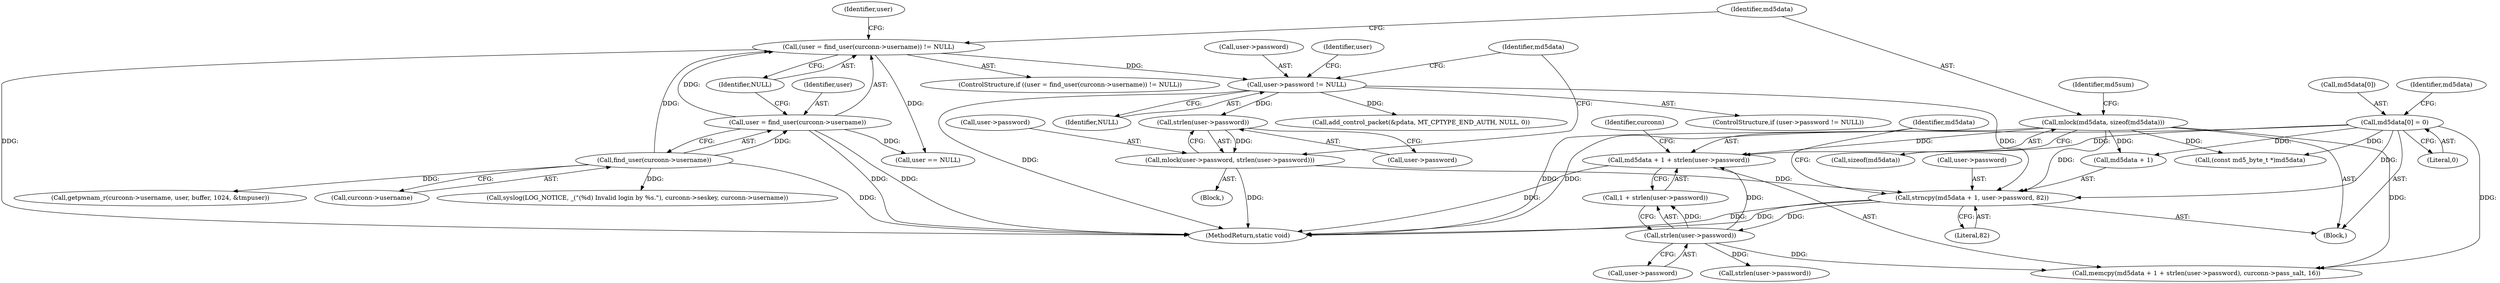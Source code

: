 digraph "0_MAC-Telnet_b69d11727d4f0f8cf719c79e3fb700f55ca03e9a_2@API" {
"1000184" [label="(Call,md5data + 1 + strlen(user->password))"];
"1000170" [label="(Call,md5data[0] = 0)"];
"1000147" [label="(Call,mlock(md5data, sizeof(md5data)))"];
"1000188" [label="(Call,strlen(user->password))"];
"1000175" [label="(Call,strncpy(md5data + 1, user->password, 82))"];
"1000156" [label="(Call,user->password != NULL)"];
"1000137" [label="(Call,(user = find_user(curconn->username)) != NULL)"];
"1000138" [label="(Call,user = find_user(curconn->username))"];
"1000140" [label="(Call,find_user(curconn->username))"];
"1000162" [label="(Call,mlock(user->password, strlen(user->password)))"];
"1000166" [label="(Call,strlen(user->password))"];
"1000189" [label="(Call,user->password)"];
"1000206" [label="(Call,strlen(user->password))"];
"1000265" [label="(Identifier,user)"];
"1000184" [label="(Call,md5data + 1 + strlen(user->password))"];
"1000138" [label="(Call,user = find_user(curconn->username))"];
"1000244" [label="(Call,add_control_packet(&pdata, MT_CPTYPE_END_AUTH, NULL, 0))"];
"1000170" [label="(Call,md5data[0] = 0)"];
"1000145" [label="(Block,)"];
"1000182" [label="(Literal,82)"];
"1000179" [label="(Call,user->password)"];
"1000163" [label="(Call,user->password)"];
"1000157" [label="(Call,user->password)"];
"1000264" [label="(Call,user == NULL)"];
"1000136" [label="(ControlStructure,if ((user = find_user(curconn->username)) != NULL))"];
"1000167" [label="(Call,user->password)"];
"1000144" [label="(Identifier,NULL)"];
"1000166" [label="(Call,strlen(user->password))"];
"1000693" [label="(MethodReturn,static void)"];
"1000174" [label="(Literal,0)"];
"1000141" [label="(Call,curconn->username)"];
"1000193" [label="(Identifier,curconn)"];
"1000276" [label="(Call,syslog(LOG_NOTICE, _(\"(%d) Invalid login by %s.\"), curconn->seskey, curconn->username))"];
"1000186" [label="(Call,1 + strlen(user->password))"];
"1000147" [label="(Call,mlock(md5data, sizeof(md5data)))"];
"1000137" [label="(Call,(user = find_user(curconn->username)) != NULL)"];
"1000176" [label="(Call,md5data + 1)"];
"1000156" [label="(Call,user->password != NULL)"];
"1000152" [label="(Identifier,md5sum)"];
"1000149" [label="(Call,sizeof(md5data))"];
"1000175" [label="(Call,strncpy(md5data + 1, user->password, 82))"];
"1000172" [label="(Identifier,md5data)"];
"1000161" [label="(Block,)"];
"1000183" [label="(Call,memcpy(md5data + 1 + strlen(user->password), curconn->pass_salt, 16))"];
"1000185" [label="(Identifier,md5data)"];
"1000177" [label="(Identifier,md5data)"];
"1000397" [label="(Call,getpwnam_r(curconn->username, user, buffer, 1024, &tmpuser))"];
"1000148" [label="(Identifier,md5data)"];
"1000171" [label="(Call,md5data[0])"];
"1000202" [label="(Call,(const md5_byte_t *)md5data)"];
"1000155" [label="(ControlStructure,if (user->password != NULL))"];
"1000162" [label="(Call,mlock(user->password, strlen(user->password)))"];
"1000160" [label="(Identifier,NULL)"];
"1000164" [label="(Identifier,user)"];
"1000139" [label="(Identifier,user)"];
"1000140" [label="(Call,find_user(curconn->username))"];
"1000188" [label="(Call,strlen(user->password))"];
"1000184" -> "1000183"  [label="AST: "];
"1000184" -> "1000186"  [label="CFG: "];
"1000185" -> "1000184"  [label="AST: "];
"1000186" -> "1000184"  [label="AST: "];
"1000193" -> "1000184"  [label="CFG: "];
"1000184" -> "1000693"  [label="DDG: "];
"1000170" -> "1000184"  [label="DDG: "];
"1000147" -> "1000184"  [label="DDG: "];
"1000188" -> "1000184"  [label="DDG: "];
"1000170" -> "1000145"  [label="AST: "];
"1000170" -> "1000174"  [label="CFG: "];
"1000171" -> "1000170"  [label="AST: "];
"1000174" -> "1000170"  [label="AST: "];
"1000177" -> "1000170"  [label="CFG: "];
"1000170" -> "1000693"  [label="DDG: "];
"1000170" -> "1000175"  [label="DDG: "];
"1000170" -> "1000176"  [label="DDG: "];
"1000170" -> "1000183"  [label="DDG: "];
"1000170" -> "1000202"  [label="DDG: "];
"1000147" -> "1000145"  [label="AST: "];
"1000147" -> "1000149"  [label="CFG: "];
"1000148" -> "1000147"  [label="AST: "];
"1000149" -> "1000147"  [label="AST: "];
"1000152" -> "1000147"  [label="CFG: "];
"1000147" -> "1000693"  [label="DDG: "];
"1000147" -> "1000175"  [label="DDG: "];
"1000147" -> "1000176"  [label="DDG: "];
"1000147" -> "1000183"  [label="DDG: "];
"1000147" -> "1000202"  [label="DDG: "];
"1000188" -> "1000186"  [label="AST: "];
"1000188" -> "1000189"  [label="CFG: "];
"1000189" -> "1000188"  [label="AST: "];
"1000186" -> "1000188"  [label="CFG: "];
"1000188" -> "1000183"  [label="DDG: "];
"1000188" -> "1000186"  [label="DDG: "];
"1000175" -> "1000188"  [label="DDG: "];
"1000188" -> "1000206"  [label="DDG: "];
"1000175" -> "1000145"  [label="AST: "];
"1000175" -> "1000182"  [label="CFG: "];
"1000176" -> "1000175"  [label="AST: "];
"1000179" -> "1000175"  [label="AST: "];
"1000182" -> "1000175"  [label="AST: "];
"1000185" -> "1000175"  [label="CFG: "];
"1000175" -> "1000693"  [label="DDG: "];
"1000175" -> "1000693"  [label="DDG: "];
"1000156" -> "1000175"  [label="DDG: "];
"1000162" -> "1000175"  [label="DDG: "];
"1000156" -> "1000155"  [label="AST: "];
"1000156" -> "1000160"  [label="CFG: "];
"1000157" -> "1000156"  [label="AST: "];
"1000160" -> "1000156"  [label="AST: "];
"1000164" -> "1000156"  [label="CFG: "];
"1000172" -> "1000156"  [label="CFG: "];
"1000156" -> "1000693"  [label="DDG: "];
"1000137" -> "1000156"  [label="DDG: "];
"1000156" -> "1000166"  [label="DDG: "];
"1000156" -> "1000244"  [label="DDG: "];
"1000137" -> "1000136"  [label="AST: "];
"1000137" -> "1000144"  [label="CFG: "];
"1000138" -> "1000137"  [label="AST: "];
"1000144" -> "1000137"  [label="AST: "];
"1000148" -> "1000137"  [label="CFG: "];
"1000265" -> "1000137"  [label="CFG: "];
"1000137" -> "1000693"  [label="DDG: "];
"1000138" -> "1000137"  [label="DDG: "];
"1000140" -> "1000137"  [label="DDG: "];
"1000137" -> "1000264"  [label="DDG: "];
"1000138" -> "1000140"  [label="CFG: "];
"1000139" -> "1000138"  [label="AST: "];
"1000140" -> "1000138"  [label="AST: "];
"1000144" -> "1000138"  [label="CFG: "];
"1000138" -> "1000693"  [label="DDG: "];
"1000138" -> "1000693"  [label="DDG: "];
"1000140" -> "1000138"  [label="DDG: "];
"1000138" -> "1000264"  [label="DDG: "];
"1000140" -> "1000141"  [label="CFG: "];
"1000141" -> "1000140"  [label="AST: "];
"1000140" -> "1000693"  [label="DDG: "];
"1000140" -> "1000276"  [label="DDG: "];
"1000140" -> "1000397"  [label="DDG: "];
"1000162" -> "1000161"  [label="AST: "];
"1000162" -> "1000166"  [label="CFG: "];
"1000163" -> "1000162"  [label="AST: "];
"1000166" -> "1000162"  [label="AST: "];
"1000172" -> "1000162"  [label="CFG: "];
"1000162" -> "1000693"  [label="DDG: "];
"1000166" -> "1000162"  [label="DDG: "];
"1000166" -> "1000167"  [label="CFG: "];
"1000167" -> "1000166"  [label="AST: "];
}
